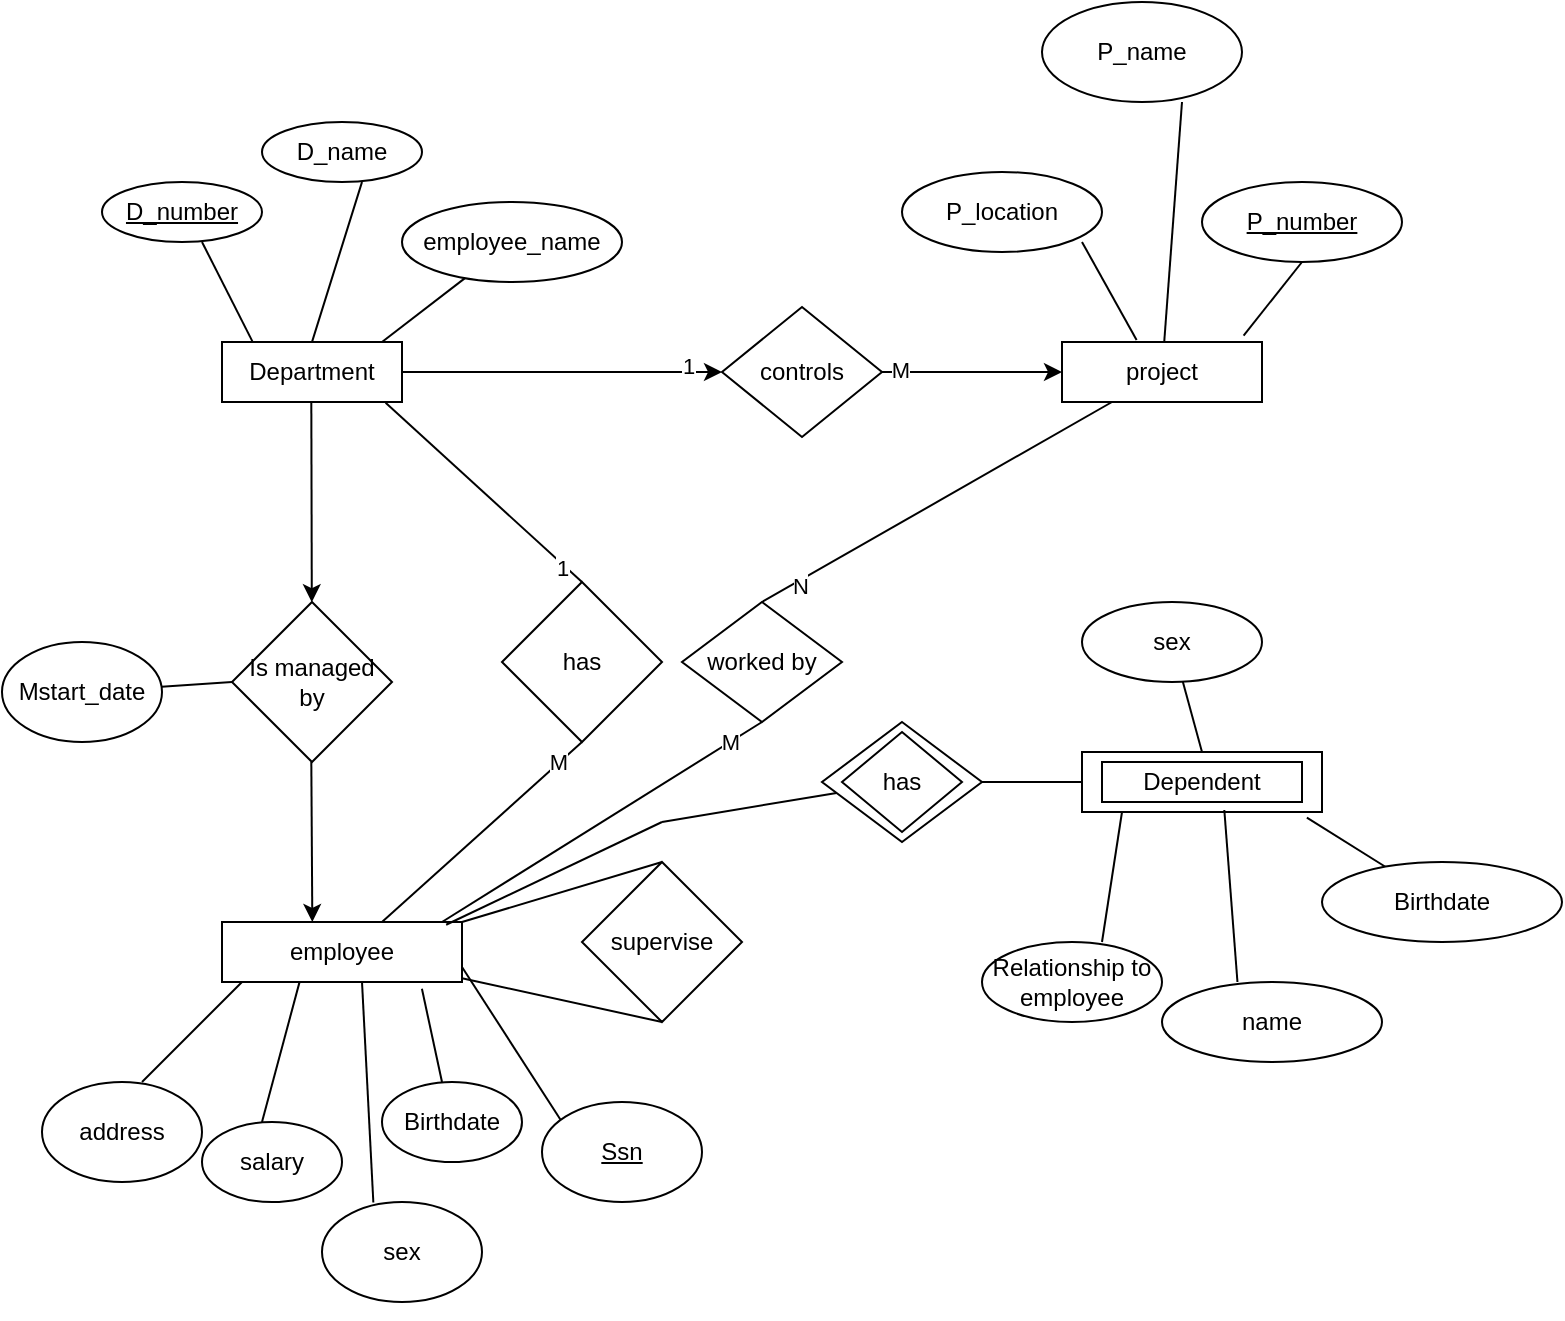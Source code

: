 <mxfile version="20.8.16" type="device"><diagram name="Page-1" id="vfEi8y84_7LSaXp_8XGA"><mxGraphModel dx="1574" dy="428" grid="1" gridSize="10" guides="1" tooltips="1" connect="1" arrows="1" fold="1" page="1" pageScale="1" pageWidth="850" pageHeight="1100" math="0" shadow="0"><root><mxCell id="0"/><mxCell id="1" parent="0"/><mxCell id="sJ69K-smUd2Kw4CBWsrL-1" value="Department" style="rounded=0;whiteSpace=wrap;html=1;" vertex="1" parent="1"><mxGeometry x="70" y="190" width="90" height="30" as="geometry"/></mxCell><mxCell id="sJ69K-smUd2Kw4CBWsrL-2" value="controls" style="rhombus;whiteSpace=wrap;html=1;" vertex="1" parent="1"><mxGeometry x="320" y="172.5" width="80" height="65" as="geometry"/></mxCell><mxCell id="sJ69K-smUd2Kw4CBWsrL-3" value="" style="endArrow=classic;html=1;rounded=0;entryX=0;entryY=0.5;entryDx=0;entryDy=0;exitX=1;exitY=0.5;exitDx=0;exitDy=0;" edge="1" parent="1" source="sJ69K-smUd2Kw4CBWsrL-1" target="sJ69K-smUd2Kw4CBWsrL-2"><mxGeometry width="50" height="50" relative="1" as="geometry"><mxPoint x="220" y="220" as="sourcePoint"/><mxPoint x="270" y="170" as="targetPoint"/></mxGeometry></mxCell><mxCell id="sJ69K-smUd2Kw4CBWsrL-15" value="1" style="edgeLabel;html=1;align=center;verticalAlign=middle;resizable=0;points=[];" vertex="1" connectable="0" parent="sJ69K-smUd2Kw4CBWsrL-3"><mxGeometry x="0.784" y="3" relative="1" as="geometry"><mxPoint as="offset"/></mxGeometry></mxCell><mxCell id="sJ69K-smUd2Kw4CBWsrL-4" value="" style="endArrow=classic;html=1;rounded=0;exitX=1;exitY=0.5;exitDx=0;exitDy=0;" edge="1" parent="1" source="sJ69K-smUd2Kw4CBWsrL-2" target="sJ69K-smUd2Kw4CBWsrL-5"><mxGeometry width="50" height="50" relative="1" as="geometry"><mxPoint x="400" y="210" as="sourcePoint"/><mxPoint x="550" y="205" as="targetPoint"/></mxGeometry></mxCell><mxCell id="sJ69K-smUd2Kw4CBWsrL-16" value="M" style="edgeLabel;html=1;align=center;verticalAlign=middle;resizable=0;points=[];" vertex="1" connectable="0" parent="sJ69K-smUd2Kw4CBWsrL-4"><mxGeometry x="-0.801" y="1" relative="1" as="geometry"><mxPoint as="offset"/></mxGeometry></mxCell><mxCell id="sJ69K-smUd2Kw4CBWsrL-5" value="project" style="rounded=0;whiteSpace=wrap;html=1;" vertex="1" parent="1"><mxGeometry x="490" y="190" width="100" height="30" as="geometry"/></mxCell><mxCell id="sJ69K-smUd2Kw4CBWsrL-6" value="D_name" style="ellipse;whiteSpace=wrap;html=1;" vertex="1" parent="1"><mxGeometry x="90" y="80" width="80" height="30" as="geometry"/></mxCell><mxCell id="sJ69K-smUd2Kw4CBWsrL-7" value="&lt;u&gt;D_number&lt;/u&gt;" style="ellipse;whiteSpace=wrap;html=1;strokeColor=#000000;" vertex="1" parent="1"><mxGeometry x="10" y="110" width="80" height="30" as="geometry"/></mxCell><mxCell id="sJ69K-smUd2Kw4CBWsrL-11" value="" style="endArrow=none;html=1;rounded=0;exitX=0.5;exitY=0;exitDx=0;exitDy=0;" edge="1" parent="1" source="sJ69K-smUd2Kw4CBWsrL-1"><mxGeometry width="50" height="50" relative="1" as="geometry"><mxPoint x="90" y="160" as="sourcePoint"/><mxPoint x="140" y="110" as="targetPoint"/></mxGeometry></mxCell><mxCell id="sJ69K-smUd2Kw4CBWsrL-12" value="" style="endArrow=none;html=1;rounded=0;" edge="1" parent="1" target="sJ69K-smUd2Kw4CBWsrL-13"><mxGeometry width="50" height="50" relative="1" as="geometry"><mxPoint x="150" y="190" as="sourcePoint"/><mxPoint x="200" y="140" as="targetPoint"/></mxGeometry></mxCell><mxCell id="sJ69K-smUd2Kw4CBWsrL-13" value="employee_name" style="ellipse;whiteSpace=wrap;html=1;" vertex="1" parent="1"><mxGeometry x="160" y="120" width="110" height="40" as="geometry"/></mxCell><mxCell id="sJ69K-smUd2Kw4CBWsrL-14" value="" style="endArrow=none;html=1;rounded=0;exitX=0.171;exitY=0.002;exitDx=0;exitDy=0;exitPerimeter=0;" edge="1" parent="1" source="sJ69K-smUd2Kw4CBWsrL-1"><mxGeometry width="50" height="50" relative="1" as="geometry"><mxPoint x="10" y="190" as="sourcePoint"/><mxPoint x="60" y="140" as="targetPoint"/></mxGeometry></mxCell><mxCell id="sJ69K-smUd2Kw4CBWsrL-17" value="P_location" style="ellipse;whiteSpace=wrap;html=1;strokeColor=#000000;" vertex="1" parent="1"><mxGeometry x="410" y="105" width="100" height="40" as="geometry"/></mxCell><mxCell id="sJ69K-smUd2Kw4CBWsrL-18" value="P_name" style="ellipse;whiteSpace=wrap;html=1;strokeColor=#000000;" vertex="1" parent="1"><mxGeometry x="480" y="20" width="100" height="50" as="geometry"/></mxCell><mxCell id="sJ69K-smUd2Kw4CBWsrL-19" value="&lt;u&gt;P_number&lt;/u&gt;" style="ellipse;whiteSpace=wrap;html=1;strokeColor=#000000;" vertex="1" parent="1"><mxGeometry x="560" y="110" width="100" height="40" as="geometry"/></mxCell><mxCell id="sJ69K-smUd2Kw4CBWsrL-20" value="" style="endArrow=none;html=1;rounded=0;exitX=0.373;exitY=-0.034;exitDx=0;exitDy=0;exitPerimeter=0;" edge="1" parent="1" source="sJ69K-smUd2Kw4CBWsrL-5"><mxGeometry width="50" height="50" relative="1" as="geometry"><mxPoint x="450" y="190" as="sourcePoint"/><mxPoint x="500" y="140" as="targetPoint"/></mxGeometry></mxCell><mxCell id="sJ69K-smUd2Kw4CBWsrL-21" value="" style="endArrow=none;html=1;rounded=0;" edge="1" parent="1" source="sJ69K-smUd2Kw4CBWsrL-5"><mxGeometry width="50" height="50" relative="1" as="geometry"><mxPoint x="500" y="120" as="sourcePoint"/><mxPoint x="550" y="70" as="targetPoint"/></mxGeometry></mxCell><mxCell id="sJ69K-smUd2Kw4CBWsrL-22" value="" style="endArrow=none;html=1;rounded=0;exitX=0.908;exitY=-0.108;exitDx=0;exitDy=0;exitPerimeter=0;" edge="1" parent="1" source="sJ69K-smUd2Kw4CBWsrL-5"><mxGeometry width="50" height="50" relative="1" as="geometry"><mxPoint x="560" y="200" as="sourcePoint"/><mxPoint x="610" y="150" as="targetPoint"/></mxGeometry></mxCell><mxCell id="sJ69K-smUd2Kw4CBWsrL-23" value="" style="endArrow=classic;html=1;rounded=0;" edge="1" parent="1" target="sJ69K-smUd2Kw4CBWsrL-24"><mxGeometry width="50" height="50" relative="1" as="geometry"><mxPoint x="114.66" y="220" as="sourcePoint"/><mxPoint x="115" y="350" as="targetPoint"/></mxGeometry></mxCell><mxCell id="sJ69K-smUd2Kw4CBWsrL-24" value="Is managed by" style="rhombus;whiteSpace=wrap;html=1;strokeColor=#000000;" vertex="1" parent="1"><mxGeometry x="75" y="320" width="80" height="80" as="geometry"/></mxCell><mxCell id="sJ69K-smUd2Kw4CBWsrL-25" value="" style="endArrow=classic;html=1;rounded=0;" edge="1" parent="1"><mxGeometry width="50" height="50" relative="1" as="geometry"><mxPoint x="114.66" y="400" as="sourcePoint"/><mxPoint x="115.16" y="480" as="targetPoint"/></mxGeometry></mxCell><mxCell id="sJ69K-smUd2Kw4CBWsrL-26" value="" style="endArrow=none;html=1;rounded=0;exitX=0;exitY=0.5;exitDx=0;exitDy=0;" edge="1" parent="1" source="sJ69K-smUd2Kw4CBWsrL-24" target="sJ69K-smUd2Kw4CBWsrL-27"><mxGeometry width="50" height="50" relative="1" as="geometry"><mxPoint x="70" y="360" as="sourcePoint"/><mxPoint x="75" y="360" as="targetPoint"/></mxGeometry></mxCell><mxCell id="sJ69K-smUd2Kw4CBWsrL-27" value="Mstart_date" style="ellipse;whiteSpace=wrap;html=1;strokeColor=#000000;" vertex="1" parent="1"><mxGeometry x="-40" y="340" width="80" height="50" as="geometry"/></mxCell><mxCell id="sJ69K-smUd2Kw4CBWsrL-28" value="employee" style="rounded=0;whiteSpace=wrap;html=1;strokeColor=#000000;" vertex="1" parent="1"><mxGeometry x="70" y="480" width="120" height="30" as="geometry"/></mxCell><mxCell id="sJ69K-smUd2Kw4CBWsrL-31" value="" style="endArrow=none;html=1;rounded=0;exitX=0.321;exitY=0.005;exitDx=0;exitDy=0;exitPerimeter=0;" edge="1" parent="1" source="sJ69K-smUd2Kw4CBWsrL-38"><mxGeometry width="50" height="50" relative="1" as="geometry"><mxPoint x="140" y="610" as="sourcePoint"/><mxPoint x="140" y="510" as="targetPoint"/></mxGeometry></mxCell><mxCell id="sJ69K-smUd2Kw4CBWsrL-32" value="" style="endArrow=none;html=1;rounded=0;entryX=0.323;entryY=1.002;entryDx=0;entryDy=0;entryPerimeter=0;" edge="1" parent="1" target="sJ69K-smUd2Kw4CBWsrL-28"><mxGeometry width="50" height="50" relative="1" as="geometry"><mxPoint x="90" y="580" as="sourcePoint"/><mxPoint x="110" y="520" as="targetPoint"/></mxGeometry></mxCell><mxCell id="sJ69K-smUd2Kw4CBWsrL-33" value="" style="endArrow=none;html=1;rounded=0;entryX=0.833;entryY=1.113;entryDx=0;entryDy=0;entryPerimeter=0;" edge="1" parent="1" target="sJ69K-smUd2Kw4CBWsrL-28"><mxGeometry width="50" height="50" relative="1" as="geometry"><mxPoint x="180" y="560" as="sourcePoint"/><mxPoint x="190" y="510" as="targetPoint"/></mxGeometry></mxCell><mxCell id="sJ69K-smUd2Kw4CBWsrL-34" value="" style="endArrow=none;html=1;rounded=0;" edge="1" parent="1"><mxGeometry width="50" height="50" relative="1" as="geometry"><mxPoint x="30" y="560" as="sourcePoint"/><mxPoint x="80" y="510" as="targetPoint"/></mxGeometry></mxCell><mxCell id="sJ69K-smUd2Kw4CBWsrL-35" value="" style="endArrow=none;html=1;rounded=0;entryX=1;entryY=0.75;entryDx=0;entryDy=0;" edge="1" parent="1" target="sJ69K-smUd2Kw4CBWsrL-28"><mxGeometry width="50" height="50" relative="1" as="geometry"><mxPoint x="240" y="580" as="sourcePoint"/><mxPoint x="390" y="520" as="targetPoint"/><Array as="points"/></mxGeometry></mxCell><mxCell id="sJ69K-smUd2Kw4CBWsrL-36" value="address" style="ellipse;whiteSpace=wrap;html=1;strokeColor=#000000;" vertex="1" parent="1"><mxGeometry x="-20" y="560" width="80" height="50" as="geometry"/></mxCell><mxCell id="sJ69K-smUd2Kw4CBWsrL-37" value="salary" style="ellipse;whiteSpace=wrap;html=1;strokeColor=#000000;" vertex="1" parent="1"><mxGeometry x="60" y="580" width="70" height="40" as="geometry"/></mxCell><mxCell id="sJ69K-smUd2Kw4CBWsrL-38" value="sex" style="ellipse;whiteSpace=wrap;html=1;strokeColor=#000000;" vertex="1" parent="1"><mxGeometry x="120" y="620" width="80" height="50" as="geometry"/></mxCell><mxCell id="sJ69K-smUd2Kw4CBWsrL-39" style="edgeStyle=orthogonalEdgeStyle;rounded=0;orthogonalLoop=1;jettySize=auto;html=1;exitX=0.5;exitY=1;exitDx=0;exitDy=0;" edge="1" parent="1" source="sJ69K-smUd2Kw4CBWsrL-38" target="sJ69K-smUd2Kw4CBWsrL-38"><mxGeometry relative="1" as="geometry"/></mxCell><mxCell id="sJ69K-smUd2Kw4CBWsrL-40" value="Birthdate" style="ellipse;whiteSpace=wrap;html=1;strokeColor=#000000;" vertex="1" parent="1"><mxGeometry x="150" y="560" width="70" height="40" as="geometry"/></mxCell><mxCell id="sJ69K-smUd2Kw4CBWsrL-41" value="&lt;u&gt;Ssn&lt;/u&gt;" style="ellipse;whiteSpace=wrap;html=1;strokeColor=#000000;" vertex="1" parent="1"><mxGeometry x="230" y="570" width="80" height="50" as="geometry"/></mxCell><mxCell id="sJ69K-smUd2Kw4CBWsrL-42" value="supervise" style="rhombus;whiteSpace=wrap;html=1;strokeColor=#000000;" vertex="1" parent="1"><mxGeometry x="250" y="450" width="80" height="80" as="geometry"/></mxCell><mxCell id="sJ69K-smUd2Kw4CBWsrL-43" value="" style="endArrow=none;html=1;rounded=0;entryX=0.5;entryY=0;entryDx=0;entryDy=0;exitX=1;exitY=0;exitDx=0;exitDy=0;" edge="1" parent="1" source="sJ69K-smUd2Kw4CBWsrL-28" target="sJ69K-smUd2Kw4CBWsrL-42"><mxGeometry width="50" height="50" relative="1" as="geometry"><mxPoint x="210" y="490" as="sourcePoint"/><mxPoint x="260" y="440" as="targetPoint"/></mxGeometry></mxCell><mxCell id="sJ69K-smUd2Kw4CBWsrL-44" value="" style="endArrow=none;html=1;rounded=0;entryX=0.5;entryY=1;entryDx=0;entryDy=0;" edge="1" parent="1" source="sJ69K-smUd2Kw4CBWsrL-28" target="sJ69K-smUd2Kw4CBWsrL-42"><mxGeometry width="50" height="50" relative="1" as="geometry"><mxPoint x="250" y="570" as="sourcePoint"/><mxPoint x="300" y="520" as="targetPoint"/></mxGeometry></mxCell><mxCell id="sJ69K-smUd2Kw4CBWsrL-46" value="" style="endArrow=none;html=1;rounded=0;entryX=0.5;entryY=1;entryDx=0;entryDy=0;" edge="1" parent="1" target="sJ69K-smUd2Kw4CBWsrL-47"><mxGeometry width="50" height="50" relative="1" as="geometry"><mxPoint x="150" y="480" as="sourcePoint"/><mxPoint x="240" y="370" as="targetPoint"/></mxGeometry></mxCell><mxCell id="sJ69K-smUd2Kw4CBWsrL-50" value="M" style="edgeLabel;html=1;align=center;verticalAlign=middle;resizable=0;points=[];" vertex="1" connectable="0" parent="sJ69K-smUd2Kw4CBWsrL-46"><mxGeometry x="0.76" y="1" relative="1" as="geometry"><mxPoint as="offset"/></mxGeometry></mxCell><mxCell id="sJ69K-smUd2Kw4CBWsrL-47" value="has" style="rhombus;whiteSpace=wrap;html=1;strokeColor=#000000;" vertex="1" parent="1"><mxGeometry x="210.0" y="310" width="80" height="80" as="geometry"/></mxCell><mxCell id="sJ69K-smUd2Kw4CBWsrL-48" value="" style="endArrow=none;html=1;rounded=0;exitX=0.5;exitY=0;exitDx=0;exitDy=0;entryX=0.909;entryY=1.014;entryDx=0;entryDy=0;entryPerimeter=0;" edge="1" parent="1" source="sJ69K-smUd2Kw4CBWsrL-47" target="sJ69K-smUd2Kw4CBWsrL-1"><mxGeometry width="50" height="50" relative="1" as="geometry"><mxPoint x="210" y="300" as="sourcePoint"/><mxPoint x="260" y="250" as="targetPoint"/></mxGeometry></mxCell><mxCell id="sJ69K-smUd2Kw4CBWsrL-49" value="1" style="edgeLabel;html=1;align=center;verticalAlign=middle;resizable=0;points=[];" vertex="1" connectable="0" parent="sJ69K-smUd2Kw4CBWsrL-48"><mxGeometry x="-0.809" y="1" relative="1" as="geometry"><mxPoint as="offset"/></mxGeometry></mxCell><mxCell id="sJ69K-smUd2Kw4CBWsrL-51" value="" style="endArrow=none;html=1;rounded=0;entryX=0.5;entryY=1;entryDx=0;entryDy=0;" edge="1" parent="1" target="sJ69K-smUd2Kw4CBWsrL-52"><mxGeometry width="50" height="50" relative="1" as="geometry"><mxPoint x="180" y="480" as="sourcePoint"/><mxPoint x="340" y="340" as="targetPoint"/></mxGeometry></mxCell><mxCell id="sJ69K-smUd2Kw4CBWsrL-55" value="M" style="edgeLabel;html=1;align=center;verticalAlign=middle;resizable=0;points=[];" vertex="1" connectable="0" parent="sJ69K-smUd2Kw4CBWsrL-51"><mxGeometry x="0.8" relative="1" as="geometry"><mxPoint as="offset"/></mxGeometry></mxCell><mxCell id="sJ69K-smUd2Kw4CBWsrL-52" value="worked by" style="rhombus;whiteSpace=wrap;html=1;strokeColor=#000000;" vertex="1" parent="1"><mxGeometry x="300" y="320" width="80" height="60" as="geometry"/></mxCell><mxCell id="sJ69K-smUd2Kw4CBWsrL-54" value="" style="endArrow=none;html=1;rounded=0;entryX=0.25;entryY=1;entryDx=0;entryDy=0;" edge="1" parent="1" target="sJ69K-smUd2Kw4CBWsrL-5"><mxGeometry width="50" height="50" relative="1" as="geometry"><mxPoint x="340" y="320" as="sourcePoint"/><mxPoint x="390" y="270" as="targetPoint"/></mxGeometry></mxCell><mxCell id="sJ69K-smUd2Kw4CBWsrL-56" value="N" style="edgeLabel;html=1;align=center;verticalAlign=middle;resizable=0;points=[];" vertex="1" connectable="0" parent="sJ69K-smUd2Kw4CBWsrL-54"><mxGeometry x="-0.792" y="-2" relative="1" as="geometry"><mxPoint as="offset"/></mxGeometry></mxCell><mxCell id="sJ69K-smUd2Kw4CBWsrL-57" value="" style="endArrow=none;html=1;rounded=0;" edge="1" parent="1" target="sJ69K-smUd2Kw4CBWsrL-59"><mxGeometry width="50" height="50" relative="1" as="geometry"><mxPoint x="290" y="430" as="sourcePoint"/><mxPoint x="410" y="420" as="targetPoint"/></mxGeometry></mxCell><mxCell id="sJ69K-smUd2Kw4CBWsrL-58" value="" style="endArrow=none;html=1;rounded=0;entryX=0.934;entryY=0.046;entryDx=0;entryDy=0;entryPerimeter=0;" edge="1" parent="1" target="sJ69K-smUd2Kw4CBWsrL-28"><mxGeometry width="50" height="50" relative="1" as="geometry"><mxPoint x="290" y="430" as="sourcePoint"/><mxPoint x="270" y="400" as="targetPoint"/></mxGeometry></mxCell><mxCell id="sJ69K-smUd2Kw4CBWsrL-59" value="" style="rhombus;whiteSpace=wrap;html=1;strokeColor=#000000;" vertex="1" parent="1"><mxGeometry x="370" y="380" width="80" height="60" as="geometry"/></mxCell><mxCell id="sJ69K-smUd2Kw4CBWsrL-60" value="has" style="rhombus;whiteSpace=wrap;html=1;strokeColor=#000000;" vertex="1" parent="1"><mxGeometry x="380" y="385" width="60" height="50" as="geometry"/></mxCell><mxCell id="sJ69K-smUd2Kw4CBWsrL-61" value="" style="endArrow=none;html=1;rounded=0;" edge="1" parent="1" target="sJ69K-smUd2Kw4CBWsrL-62"><mxGeometry width="50" height="50" relative="1" as="geometry"><mxPoint x="450" y="410" as="sourcePoint"/><mxPoint x="500" y="410" as="targetPoint"/></mxGeometry></mxCell><mxCell id="sJ69K-smUd2Kw4CBWsrL-62" value="" style="rounded=0;whiteSpace=wrap;html=1;strokeColor=#000000;" vertex="1" parent="1"><mxGeometry x="500" y="395" width="120" height="30" as="geometry"/></mxCell><mxCell id="sJ69K-smUd2Kw4CBWsrL-63" value="Dependent" style="rounded=0;whiteSpace=wrap;html=1;strokeColor=#000000;" vertex="1" parent="1"><mxGeometry x="510" y="400" width="100" height="20" as="geometry"/></mxCell><mxCell id="sJ69K-smUd2Kw4CBWsrL-65" value="" style="endArrow=none;html=1;rounded=0;" edge="1" parent="1"><mxGeometry width="50" height="50" relative="1" as="geometry"><mxPoint x="510" y="490" as="sourcePoint"/><mxPoint x="520" y="425" as="targetPoint"/></mxGeometry></mxCell><mxCell id="sJ69K-smUd2Kw4CBWsrL-66" value="" style="endArrow=none;html=1;rounded=0;entryX=0.593;entryY=0.967;entryDx=0;entryDy=0;entryPerimeter=0;exitX=0.343;exitY=0;exitDx=0;exitDy=0;exitPerimeter=0;" edge="1" parent="1" source="sJ69K-smUd2Kw4CBWsrL-72" target="sJ69K-smUd2Kw4CBWsrL-62"><mxGeometry width="50" height="50" relative="1" as="geometry"><mxPoint x="560" y="500" as="sourcePoint"/><mxPoint x="580" y="425" as="targetPoint"/></mxGeometry></mxCell><mxCell id="sJ69K-smUd2Kw4CBWsrL-67" value="" style="endArrow=none;html=1;rounded=0;entryX=0.937;entryY=1.095;entryDx=0;entryDy=0;entryPerimeter=0;" edge="1" parent="1" source="sJ69K-smUd2Kw4CBWsrL-73" target="sJ69K-smUd2Kw4CBWsrL-62"><mxGeometry width="50" height="50" relative="1" as="geometry"><mxPoint x="620" y="480" as="sourcePoint"/><mxPoint x="620" y="425" as="targetPoint"/></mxGeometry></mxCell><mxCell id="sJ69K-smUd2Kw4CBWsrL-68" value="" style="endArrow=none;html=1;rounded=0;" edge="1" parent="1" target="sJ69K-smUd2Kw4CBWsrL-69"><mxGeometry width="50" height="50" relative="1" as="geometry"><mxPoint x="560" y="395" as="sourcePoint"/><mxPoint x="560" y="340" as="targetPoint"/></mxGeometry></mxCell><mxCell id="sJ69K-smUd2Kw4CBWsrL-69" value="sex" style="ellipse;whiteSpace=wrap;html=1;strokeColor=#000000;" vertex="1" parent="1"><mxGeometry x="500" y="320" width="90" height="40" as="geometry"/></mxCell><mxCell id="sJ69K-smUd2Kw4CBWsrL-71" value="Relationship to employee" style="ellipse;whiteSpace=wrap;html=1;strokeColor=#000000;" vertex="1" parent="1"><mxGeometry x="450" y="490" width="90" height="40" as="geometry"/></mxCell><mxCell id="sJ69K-smUd2Kw4CBWsrL-72" value="name" style="ellipse;whiteSpace=wrap;html=1;strokeColor=#000000;" vertex="1" parent="1"><mxGeometry x="540" y="510" width="110" height="40" as="geometry"/></mxCell><mxCell id="sJ69K-smUd2Kw4CBWsrL-73" value="Birthdate" style="ellipse;whiteSpace=wrap;html=1;strokeColor=#000000;" vertex="1" parent="1"><mxGeometry x="620" y="450" width="120" height="40" as="geometry"/></mxCell></root></mxGraphModel></diagram></mxfile>